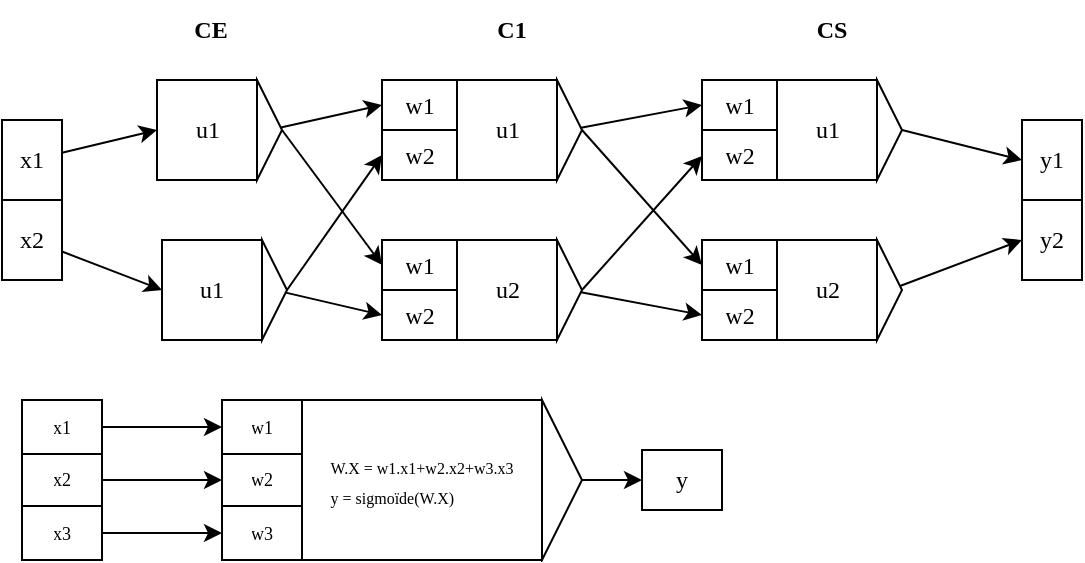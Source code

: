 <mxfile version="24.3.0" type="github">
  <diagram id="C5RBs43oDa-KdzZeNtuy" name="Page-1">
    <mxGraphModel dx="781" dy="423" grid="1" gridSize="10" guides="1" tooltips="1" connect="1" arrows="1" fold="1" page="1" pageScale="1" pageWidth="1169" pageHeight="827" math="0" shadow="0">
      <root>
        <mxCell id="WIyWlLk6GJQsqaUBKTNV-0" />
        <mxCell id="WIyWlLk6GJQsqaUBKTNV-1" parent="WIyWlLk6GJQsqaUBKTNV-0" />
        <mxCell id="LLCsSia3MjpJeiBKYf-Y-119" value="" style="shape=table;startSize=0;container=1;collapsible=0;childLayout=tableLayout;fontFamily=Verdana;fontSize=9;" vertex="1" parent="WIyWlLk6GJQsqaUBKTNV-1">
          <mxGeometry x="40" y="240" width="40" height="80" as="geometry" />
        </mxCell>
        <mxCell id="LLCsSia3MjpJeiBKYf-Y-120" value="" style="shape=tableRow;horizontal=0;startSize=0;swimlaneHead=0;swimlaneBody=0;strokeColor=inherit;top=0;left=0;bottom=0;right=0;collapsible=0;dropTarget=0;fillColor=none;points=[[0,0.5],[1,0.5]];portConstraint=eastwest;fontFamily=Verdana;fontSize=9;" vertex="1" parent="LLCsSia3MjpJeiBKYf-Y-119">
          <mxGeometry width="40" height="27" as="geometry" />
        </mxCell>
        <mxCell id="LLCsSia3MjpJeiBKYf-Y-121" value="x1" style="shape=partialRectangle;html=1;whiteSpace=wrap;connectable=0;strokeColor=inherit;overflow=hidden;fillColor=none;top=0;left=0;bottom=0;right=0;pointerEvents=1;fontFamily=Verdana;fontSize=9;" vertex="1" parent="LLCsSia3MjpJeiBKYf-Y-120">
          <mxGeometry width="40" height="27" as="geometry">
            <mxRectangle width="40" height="27" as="alternateBounds" />
          </mxGeometry>
        </mxCell>
        <mxCell id="LLCsSia3MjpJeiBKYf-Y-122" value="" style="shape=tableRow;horizontal=0;startSize=0;swimlaneHead=0;swimlaneBody=0;strokeColor=inherit;top=0;left=0;bottom=0;right=0;collapsible=0;dropTarget=0;fillColor=none;points=[[0,0.5],[1,0.5]];portConstraint=eastwest;fontFamily=Verdana;fontSize=9;" vertex="1" parent="LLCsSia3MjpJeiBKYf-Y-119">
          <mxGeometry y="27" width="40" height="26" as="geometry" />
        </mxCell>
        <mxCell id="LLCsSia3MjpJeiBKYf-Y-123" value="x2" style="shape=partialRectangle;html=1;whiteSpace=wrap;connectable=0;strokeColor=inherit;overflow=hidden;fillColor=none;top=0;left=0;bottom=0;right=0;pointerEvents=1;fontFamily=Verdana;fontSize=9;" vertex="1" parent="LLCsSia3MjpJeiBKYf-Y-122">
          <mxGeometry width="40" height="26" as="geometry">
            <mxRectangle width="40" height="26" as="alternateBounds" />
          </mxGeometry>
        </mxCell>
        <mxCell id="LLCsSia3MjpJeiBKYf-Y-124" value="" style="shape=tableRow;horizontal=0;startSize=0;swimlaneHead=0;swimlaneBody=0;strokeColor=inherit;top=0;left=0;bottom=0;right=0;collapsible=0;dropTarget=0;fillColor=none;points=[[0,0.5],[1,0.5]];portConstraint=eastwest;fontFamily=Verdana;fontSize=9;" vertex="1" parent="LLCsSia3MjpJeiBKYf-Y-119">
          <mxGeometry y="53" width="40" height="27" as="geometry" />
        </mxCell>
        <mxCell id="LLCsSia3MjpJeiBKYf-Y-125" value="x3" style="shape=partialRectangle;html=1;whiteSpace=wrap;connectable=0;strokeColor=inherit;overflow=hidden;fillColor=none;top=0;left=0;bottom=0;right=0;pointerEvents=1;fontFamily=Verdana;fontSize=9;" vertex="1" parent="LLCsSia3MjpJeiBKYf-Y-124">
          <mxGeometry width="40" height="27" as="geometry">
            <mxRectangle width="40" height="27" as="alternateBounds" />
          </mxGeometry>
        </mxCell>
        <mxCell id="LLCsSia3MjpJeiBKYf-Y-131" value="" style="shape=table;startSize=0;container=1;collapsible=0;childLayout=tableLayout;fontFamily=Verdana;fontSize=9;" vertex="1" parent="WIyWlLk6GJQsqaUBKTNV-1">
          <mxGeometry x="140" y="240" width="40" height="80" as="geometry" />
        </mxCell>
        <mxCell id="LLCsSia3MjpJeiBKYf-Y-132" value="" style="shape=tableRow;horizontal=0;startSize=0;swimlaneHead=0;swimlaneBody=0;strokeColor=inherit;top=0;left=0;bottom=0;right=0;collapsible=0;dropTarget=0;fillColor=none;points=[[0,0.5],[1,0.5]];portConstraint=eastwest;fontFamily=Verdana;fontSize=9;" vertex="1" parent="LLCsSia3MjpJeiBKYf-Y-131">
          <mxGeometry width="40" height="27" as="geometry" />
        </mxCell>
        <mxCell id="LLCsSia3MjpJeiBKYf-Y-133" value="w1" style="shape=partialRectangle;html=1;whiteSpace=wrap;connectable=0;strokeColor=inherit;overflow=hidden;fillColor=none;top=0;left=0;bottom=0;right=0;pointerEvents=1;fontFamily=Verdana;fontSize=9;" vertex="1" parent="LLCsSia3MjpJeiBKYf-Y-132">
          <mxGeometry width="40" height="27" as="geometry">
            <mxRectangle width="40" height="27" as="alternateBounds" />
          </mxGeometry>
        </mxCell>
        <mxCell id="LLCsSia3MjpJeiBKYf-Y-134" value="" style="shape=tableRow;horizontal=0;startSize=0;swimlaneHead=0;swimlaneBody=0;strokeColor=inherit;top=0;left=0;bottom=0;right=0;collapsible=0;dropTarget=0;fillColor=none;points=[[0,0.5],[1,0.5]];portConstraint=eastwest;fontFamily=Verdana;fontSize=9;" vertex="1" parent="LLCsSia3MjpJeiBKYf-Y-131">
          <mxGeometry y="27" width="40" height="26" as="geometry" />
        </mxCell>
        <mxCell id="LLCsSia3MjpJeiBKYf-Y-135" value="w2" style="shape=partialRectangle;html=1;whiteSpace=wrap;connectable=0;strokeColor=inherit;overflow=hidden;fillColor=none;top=0;left=0;bottom=0;right=0;pointerEvents=1;fontFamily=Verdana;fontSize=9;" vertex="1" parent="LLCsSia3MjpJeiBKYf-Y-134">
          <mxGeometry width="40" height="26" as="geometry">
            <mxRectangle width="40" height="26" as="alternateBounds" />
          </mxGeometry>
        </mxCell>
        <mxCell id="LLCsSia3MjpJeiBKYf-Y-136" value="" style="shape=tableRow;horizontal=0;startSize=0;swimlaneHead=0;swimlaneBody=0;strokeColor=inherit;top=0;left=0;bottom=0;right=0;collapsible=0;dropTarget=0;fillColor=none;points=[[0,0.5],[1,0.5]];portConstraint=eastwest;fontFamily=Verdana;fontSize=9;" vertex="1" parent="LLCsSia3MjpJeiBKYf-Y-131">
          <mxGeometry y="53" width="40" height="27" as="geometry" />
        </mxCell>
        <mxCell id="LLCsSia3MjpJeiBKYf-Y-137" value="w3" style="shape=partialRectangle;html=1;whiteSpace=wrap;connectable=0;strokeColor=inherit;overflow=hidden;fillColor=none;top=0;left=0;bottom=0;right=0;pointerEvents=1;fontFamily=Verdana;fontSize=9;" vertex="1" parent="LLCsSia3MjpJeiBKYf-Y-136">
          <mxGeometry width="40" height="27" as="geometry">
            <mxRectangle width="40" height="27" as="alternateBounds" />
          </mxGeometry>
        </mxCell>
        <mxCell id="LLCsSia3MjpJeiBKYf-Y-141" value="&lt;p style=&quot;text-align: left;&quot;&gt;&lt;font style=&quot;font-size: 8px;&quot;&gt;W.X = w1.x1+w2.x2+w3.x3&lt;br&gt;y = sigmoïde(W.X)&lt;/font&gt;&lt;/p&gt;" style="rounded=0;whiteSpace=wrap;html=1;fontFamily=Verdana;" vertex="1" parent="WIyWlLk6GJQsqaUBKTNV-1">
          <mxGeometry x="180" y="240" width="120" height="80" as="geometry" />
        </mxCell>
        <mxCell id="LLCsSia3MjpJeiBKYf-Y-157" style="edgeStyle=none;rounded=0;orthogonalLoop=1;jettySize=auto;html=1;entryX=0;entryY=0.5;entryDx=0;entryDy=0;fontFamily=Verdana;" edge="1" parent="WIyWlLk6GJQsqaUBKTNV-1" source="LLCsSia3MjpJeiBKYf-Y-142" target="LLCsSia3MjpJeiBKYf-Y-154">
          <mxGeometry relative="1" as="geometry" />
        </mxCell>
        <mxCell id="LLCsSia3MjpJeiBKYf-Y-142" value="" style="triangle;whiteSpace=wrap;html=1;fontFamily=Verdana;" vertex="1" parent="WIyWlLk6GJQsqaUBKTNV-1">
          <mxGeometry x="300" y="240" width="20" height="80" as="geometry" />
        </mxCell>
        <mxCell id="LLCsSia3MjpJeiBKYf-Y-143" style="edgeStyle=none;rounded=0;orthogonalLoop=1;jettySize=auto;html=1;entryX=0;entryY=0.5;entryDx=0;entryDy=0;fontFamily=Verdana;" edge="1" parent="WIyWlLk6GJQsqaUBKTNV-1" source="LLCsSia3MjpJeiBKYf-Y-120" target="LLCsSia3MjpJeiBKYf-Y-132">
          <mxGeometry relative="1" as="geometry" />
        </mxCell>
        <mxCell id="LLCsSia3MjpJeiBKYf-Y-144" style="edgeStyle=none;rounded=0;orthogonalLoop=1;jettySize=auto;html=1;entryX=0;entryY=0.5;entryDx=0;entryDy=0;fontFamily=Verdana;" edge="1" parent="WIyWlLk6GJQsqaUBKTNV-1" source="LLCsSia3MjpJeiBKYf-Y-122" target="LLCsSia3MjpJeiBKYf-Y-134">
          <mxGeometry relative="1" as="geometry" />
        </mxCell>
        <mxCell id="LLCsSia3MjpJeiBKYf-Y-145" style="edgeStyle=none;rounded=0;orthogonalLoop=1;jettySize=auto;html=1;entryX=0;entryY=0.5;entryDx=0;entryDy=0;fontFamily=Verdana;" edge="1" parent="WIyWlLk6GJQsqaUBKTNV-1" source="LLCsSia3MjpJeiBKYf-Y-124" target="LLCsSia3MjpJeiBKYf-Y-136">
          <mxGeometry relative="1" as="geometry" />
        </mxCell>
        <mxCell id="LLCsSia3MjpJeiBKYf-Y-153" value="" style="shape=table;startSize=0;container=1;collapsible=0;childLayout=tableLayout;fontFamily=Verdana;" vertex="1" parent="WIyWlLk6GJQsqaUBKTNV-1">
          <mxGeometry x="350" y="265" width="40" height="30" as="geometry" />
        </mxCell>
        <mxCell id="LLCsSia3MjpJeiBKYf-Y-154" value="" style="shape=tableRow;horizontal=0;startSize=0;swimlaneHead=0;swimlaneBody=0;strokeColor=inherit;top=0;left=0;bottom=0;right=0;collapsible=0;dropTarget=0;fillColor=none;points=[[0,0.5],[1,0.5]];portConstraint=eastwest;fontFamily=Verdana;" vertex="1" parent="LLCsSia3MjpJeiBKYf-Y-153">
          <mxGeometry width="40" height="30" as="geometry" />
        </mxCell>
        <mxCell id="LLCsSia3MjpJeiBKYf-Y-155" value="y" style="shape=partialRectangle;html=1;whiteSpace=wrap;connectable=0;strokeColor=inherit;overflow=hidden;fillColor=none;top=0;left=0;bottom=0;right=0;pointerEvents=1;fontFamily=Verdana;" vertex="1" parent="LLCsSia3MjpJeiBKYf-Y-154">
          <mxGeometry width="40" height="30" as="geometry">
            <mxRectangle width="40" height="30" as="alternateBounds" />
          </mxGeometry>
        </mxCell>
        <mxCell id="LLCsSia3MjpJeiBKYf-Y-158" value="" style="group;fontFamily=Verdana;" vertex="1" connectable="0" parent="WIyWlLk6GJQsqaUBKTNV-1">
          <mxGeometry x="220" y="80" width="100" height="50" as="geometry" />
        </mxCell>
        <mxCell id="LLCsSia3MjpJeiBKYf-Y-146" value="" style="shape=table;startSize=0;container=1;collapsible=0;childLayout=tableLayout;fontFamily=Verdana;" vertex="1" parent="LLCsSia3MjpJeiBKYf-Y-158">
          <mxGeometry width="37.5" height="50" as="geometry" />
        </mxCell>
        <mxCell id="LLCsSia3MjpJeiBKYf-Y-147" value="" style="shape=tableRow;horizontal=0;startSize=0;swimlaneHead=0;swimlaneBody=0;strokeColor=inherit;top=0;left=0;bottom=0;right=0;collapsible=0;dropTarget=0;fillColor=none;points=[[0,0.5],[1,0.5]];portConstraint=eastwest;fontFamily=Verdana;" vertex="1" parent="LLCsSia3MjpJeiBKYf-Y-146">
          <mxGeometry width="37.5" height="25" as="geometry" />
        </mxCell>
        <mxCell id="LLCsSia3MjpJeiBKYf-Y-148" value="w1" style="shape=partialRectangle;html=1;whiteSpace=wrap;connectable=0;strokeColor=inherit;overflow=hidden;fillColor=none;top=0;left=0;bottom=0;right=0;pointerEvents=1;fontFamily=Verdana;" vertex="1" parent="LLCsSia3MjpJeiBKYf-Y-147">
          <mxGeometry width="38" height="25" as="geometry">
            <mxRectangle width="38" height="25" as="alternateBounds" />
          </mxGeometry>
        </mxCell>
        <mxCell id="LLCsSia3MjpJeiBKYf-Y-149" value="" style="shape=tableRow;horizontal=0;startSize=0;swimlaneHead=0;swimlaneBody=0;strokeColor=inherit;top=0;left=0;bottom=0;right=0;collapsible=0;dropTarget=0;fillColor=none;points=[[0,0.5],[1,0.5]];portConstraint=eastwest;fontFamily=Verdana;" vertex="1" parent="LLCsSia3MjpJeiBKYf-Y-146">
          <mxGeometry y="25" width="37.5" height="25" as="geometry" />
        </mxCell>
        <mxCell id="LLCsSia3MjpJeiBKYf-Y-150" value="w2" style="shape=partialRectangle;html=1;whiteSpace=wrap;connectable=0;strokeColor=inherit;overflow=hidden;fillColor=none;top=0;left=0;bottom=0;right=0;pointerEvents=1;fontFamily=Verdana;" vertex="1" parent="LLCsSia3MjpJeiBKYf-Y-149">
          <mxGeometry width="38" height="25" as="geometry">
            <mxRectangle width="38" height="25" as="alternateBounds" />
          </mxGeometry>
        </mxCell>
        <mxCell id="LLCsSia3MjpJeiBKYf-Y-151" value="u1" style="whiteSpace=wrap;html=1;aspect=fixed;fontFamily=Verdana;" vertex="1" parent="LLCsSia3MjpJeiBKYf-Y-158">
          <mxGeometry x="37.5" width="50" height="50" as="geometry" />
        </mxCell>
        <mxCell id="LLCsSia3MjpJeiBKYf-Y-152" value="" style="triangle;whiteSpace=wrap;html=1;fontFamily=Verdana;" vertex="1" parent="LLCsSia3MjpJeiBKYf-Y-158">
          <mxGeometry x="87.5" width="12.5" height="50" as="geometry" />
        </mxCell>
        <mxCell id="LLCsSia3MjpJeiBKYf-Y-159" value="" style="group;fontFamily=Verdana;" vertex="1" connectable="0" parent="WIyWlLk6GJQsqaUBKTNV-1">
          <mxGeometry x="220" y="160" width="100" height="50" as="geometry" />
        </mxCell>
        <mxCell id="LLCsSia3MjpJeiBKYf-Y-160" value="" style="shape=table;startSize=0;container=1;collapsible=0;childLayout=tableLayout;fontFamily=Verdana;" vertex="1" parent="LLCsSia3MjpJeiBKYf-Y-159">
          <mxGeometry width="37.5" height="50" as="geometry" />
        </mxCell>
        <mxCell id="LLCsSia3MjpJeiBKYf-Y-161" value="" style="shape=tableRow;horizontal=0;startSize=0;swimlaneHead=0;swimlaneBody=0;strokeColor=inherit;top=0;left=0;bottom=0;right=0;collapsible=0;dropTarget=0;fillColor=none;points=[[0,0.5],[1,0.5]];portConstraint=eastwest;fontFamily=Verdana;" vertex="1" parent="LLCsSia3MjpJeiBKYf-Y-160">
          <mxGeometry width="37.5" height="25" as="geometry" />
        </mxCell>
        <mxCell id="LLCsSia3MjpJeiBKYf-Y-162" value="w1" style="shape=partialRectangle;html=1;whiteSpace=wrap;connectable=0;strokeColor=inherit;overflow=hidden;fillColor=none;top=0;left=0;bottom=0;right=0;pointerEvents=1;fontFamily=Verdana;" vertex="1" parent="LLCsSia3MjpJeiBKYf-Y-161">
          <mxGeometry width="38" height="25" as="geometry">
            <mxRectangle width="38" height="25" as="alternateBounds" />
          </mxGeometry>
        </mxCell>
        <mxCell id="LLCsSia3MjpJeiBKYf-Y-163" value="" style="shape=tableRow;horizontal=0;startSize=0;swimlaneHead=0;swimlaneBody=0;strokeColor=inherit;top=0;left=0;bottom=0;right=0;collapsible=0;dropTarget=0;fillColor=none;points=[[0,0.5],[1,0.5]];portConstraint=eastwest;fontFamily=Verdana;" vertex="1" parent="LLCsSia3MjpJeiBKYf-Y-160">
          <mxGeometry y="25" width="37.5" height="25" as="geometry" />
        </mxCell>
        <mxCell id="LLCsSia3MjpJeiBKYf-Y-164" value="w2" style="shape=partialRectangle;html=1;whiteSpace=wrap;connectable=0;strokeColor=inherit;overflow=hidden;fillColor=none;top=0;left=0;bottom=0;right=0;pointerEvents=1;fontFamily=Verdana;" vertex="1" parent="LLCsSia3MjpJeiBKYf-Y-163">
          <mxGeometry width="38" height="25" as="geometry">
            <mxRectangle width="38" height="25" as="alternateBounds" />
          </mxGeometry>
        </mxCell>
        <mxCell id="LLCsSia3MjpJeiBKYf-Y-165" value="u2" style="whiteSpace=wrap;html=1;aspect=fixed;fontFamily=Verdana;" vertex="1" parent="LLCsSia3MjpJeiBKYf-Y-159">
          <mxGeometry x="37.5" width="50" height="50" as="geometry" />
        </mxCell>
        <mxCell id="LLCsSia3MjpJeiBKYf-Y-166" value="" style="triangle;whiteSpace=wrap;html=1;fontFamily=Verdana;" vertex="1" parent="LLCsSia3MjpJeiBKYf-Y-159">
          <mxGeometry x="87.5" width="12.5" height="50" as="geometry" />
        </mxCell>
        <mxCell id="LLCsSia3MjpJeiBKYf-Y-167" value="" style="group;fontFamily=Verdana;" vertex="1" connectable="0" parent="WIyWlLk6GJQsqaUBKTNV-1">
          <mxGeometry x="380" y="80" width="100" height="50" as="geometry" />
        </mxCell>
        <mxCell id="LLCsSia3MjpJeiBKYf-Y-168" value="" style="shape=table;startSize=0;container=1;collapsible=0;childLayout=tableLayout;fontFamily=Verdana;" vertex="1" parent="LLCsSia3MjpJeiBKYf-Y-167">
          <mxGeometry width="37.5" height="50" as="geometry" />
        </mxCell>
        <mxCell id="LLCsSia3MjpJeiBKYf-Y-169" value="" style="shape=tableRow;horizontal=0;startSize=0;swimlaneHead=0;swimlaneBody=0;strokeColor=inherit;top=0;left=0;bottom=0;right=0;collapsible=0;dropTarget=0;fillColor=none;points=[[0,0.5],[1,0.5]];portConstraint=eastwest;fontFamily=Verdana;" vertex="1" parent="LLCsSia3MjpJeiBKYf-Y-168">
          <mxGeometry width="37.5" height="25" as="geometry" />
        </mxCell>
        <mxCell id="LLCsSia3MjpJeiBKYf-Y-170" value="w1" style="shape=partialRectangle;html=1;whiteSpace=wrap;connectable=0;strokeColor=inherit;overflow=hidden;fillColor=none;top=0;left=0;bottom=0;right=0;pointerEvents=1;fontFamily=Verdana;" vertex="1" parent="LLCsSia3MjpJeiBKYf-Y-169">
          <mxGeometry width="38" height="25" as="geometry">
            <mxRectangle width="38" height="25" as="alternateBounds" />
          </mxGeometry>
        </mxCell>
        <mxCell id="LLCsSia3MjpJeiBKYf-Y-171" value="" style="shape=tableRow;horizontal=0;startSize=0;swimlaneHead=0;swimlaneBody=0;strokeColor=inherit;top=0;left=0;bottom=0;right=0;collapsible=0;dropTarget=0;fillColor=none;points=[[0,0.5],[1,0.5]];portConstraint=eastwest;fontFamily=Verdana;" vertex="1" parent="LLCsSia3MjpJeiBKYf-Y-168">
          <mxGeometry y="25" width="37.5" height="25" as="geometry" />
        </mxCell>
        <mxCell id="LLCsSia3MjpJeiBKYf-Y-172" value="w2" style="shape=partialRectangle;html=1;whiteSpace=wrap;connectable=0;strokeColor=inherit;overflow=hidden;fillColor=none;top=0;left=0;bottom=0;right=0;pointerEvents=1;fontFamily=Verdana;" vertex="1" parent="LLCsSia3MjpJeiBKYf-Y-171">
          <mxGeometry width="38" height="25" as="geometry">
            <mxRectangle width="38" height="25" as="alternateBounds" />
          </mxGeometry>
        </mxCell>
        <mxCell id="LLCsSia3MjpJeiBKYf-Y-173" value="u1" style="whiteSpace=wrap;html=1;aspect=fixed;fontFamily=Verdana;" vertex="1" parent="LLCsSia3MjpJeiBKYf-Y-167">
          <mxGeometry x="37.5" width="50" height="50" as="geometry" />
        </mxCell>
        <mxCell id="LLCsSia3MjpJeiBKYf-Y-174" value="" style="triangle;whiteSpace=wrap;html=1;fontFamily=Verdana;" vertex="1" parent="LLCsSia3MjpJeiBKYf-Y-167">
          <mxGeometry x="87.5" width="12.5" height="50" as="geometry" />
        </mxCell>
        <mxCell id="LLCsSia3MjpJeiBKYf-Y-175" value="" style="group;fontFamily=Verdana;" vertex="1" connectable="0" parent="WIyWlLk6GJQsqaUBKTNV-1">
          <mxGeometry x="380" y="160" width="100" height="50" as="geometry" />
        </mxCell>
        <mxCell id="LLCsSia3MjpJeiBKYf-Y-176" value="" style="shape=table;startSize=0;container=1;collapsible=0;childLayout=tableLayout;fontFamily=Verdana;" vertex="1" parent="LLCsSia3MjpJeiBKYf-Y-175">
          <mxGeometry width="37.5" height="50" as="geometry" />
        </mxCell>
        <mxCell id="LLCsSia3MjpJeiBKYf-Y-177" value="" style="shape=tableRow;horizontal=0;startSize=0;swimlaneHead=0;swimlaneBody=0;strokeColor=inherit;top=0;left=0;bottom=0;right=0;collapsible=0;dropTarget=0;fillColor=none;points=[[0,0.5],[1,0.5]];portConstraint=eastwest;fontFamily=Verdana;" vertex="1" parent="LLCsSia3MjpJeiBKYf-Y-176">
          <mxGeometry width="37.5" height="25" as="geometry" />
        </mxCell>
        <mxCell id="LLCsSia3MjpJeiBKYf-Y-178" value="w1" style="shape=partialRectangle;html=1;whiteSpace=wrap;connectable=0;strokeColor=inherit;overflow=hidden;fillColor=none;top=0;left=0;bottom=0;right=0;pointerEvents=1;fontFamily=Verdana;" vertex="1" parent="LLCsSia3MjpJeiBKYf-Y-177">
          <mxGeometry width="38" height="25" as="geometry">
            <mxRectangle width="38" height="25" as="alternateBounds" />
          </mxGeometry>
        </mxCell>
        <mxCell id="LLCsSia3MjpJeiBKYf-Y-179" value="" style="shape=tableRow;horizontal=0;startSize=0;swimlaneHead=0;swimlaneBody=0;strokeColor=inherit;top=0;left=0;bottom=0;right=0;collapsible=0;dropTarget=0;fillColor=none;points=[[0,0.5],[1,0.5]];portConstraint=eastwest;fontFamily=Verdana;" vertex="1" parent="LLCsSia3MjpJeiBKYf-Y-176">
          <mxGeometry y="25" width="37.5" height="25" as="geometry" />
        </mxCell>
        <mxCell id="LLCsSia3MjpJeiBKYf-Y-180" value="w2" style="shape=partialRectangle;html=1;whiteSpace=wrap;connectable=0;strokeColor=inherit;overflow=hidden;fillColor=none;top=0;left=0;bottom=0;right=0;pointerEvents=1;fontFamily=Verdana;" vertex="1" parent="LLCsSia3MjpJeiBKYf-Y-179">
          <mxGeometry width="38" height="25" as="geometry">
            <mxRectangle width="38" height="25" as="alternateBounds" />
          </mxGeometry>
        </mxCell>
        <mxCell id="LLCsSia3MjpJeiBKYf-Y-181" value="u2" style="whiteSpace=wrap;html=1;aspect=fixed;fontFamily=Verdana;" vertex="1" parent="LLCsSia3MjpJeiBKYf-Y-175">
          <mxGeometry x="37.5" width="50" height="50" as="geometry" />
        </mxCell>
        <mxCell id="LLCsSia3MjpJeiBKYf-Y-182" value="" style="triangle;whiteSpace=wrap;html=1;fontFamily=Verdana;" vertex="1" parent="LLCsSia3MjpJeiBKYf-Y-175">
          <mxGeometry x="87.5" width="12.5" height="50" as="geometry" />
        </mxCell>
        <mxCell id="LLCsSia3MjpJeiBKYf-Y-183" style="edgeStyle=none;rounded=0;orthogonalLoop=1;jettySize=auto;html=1;entryX=0;entryY=0.5;entryDx=0;entryDy=0;fontFamily=Verdana;" edge="1" parent="WIyWlLk6GJQsqaUBKTNV-1" source="LLCsSia3MjpJeiBKYf-Y-152" target="LLCsSia3MjpJeiBKYf-Y-169">
          <mxGeometry relative="1" as="geometry" />
        </mxCell>
        <mxCell id="LLCsSia3MjpJeiBKYf-Y-184" style="edgeStyle=none;rounded=0;orthogonalLoop=1;jettySize=auto;html=1;exitX=1;exitY=0.5;exitDx=0;exitDy=0;fontFamily=Verdana;" edge="1" parent="WIyWlLk6GJQsqaUBKTNV-1" source="LLCsSia3MjpJeiBKYf-Y-166">
          <mxGeometry relative="1" as="geometry">
            <mxPoint x="380" y="118" as="targetPoint" />
          </mxGeometry>
        </mxCell>
        <mxCell id="LLCsSia3MjpJeiBKYf-Y-186" style="edgeStyle=none;rounded=0;orthogonalLoop=1;jettySize=auto;html=1;entryX=0;entryY=0.5;entryDx=0;entryDy=0;fontFamily=Verdana;" edge="1" parent="WIyWlLk6GJQsqaUBKTNV-1" target="LLCsSia3MjpJeiBKYf-Y-177">
          <mxGeometry relative="1" as="geometry">
            <mxPoint x="320" y="105" as="sourcePoint" />
          </mxGeometry>
        </mxCell>
        <mxCell id="LLCsSia3MjpJeiBKYf-Y-187" style="edgeStyle=none;rounded=0;orthogonalLoop=1;jettySize=auto;html=1;entryX=0;entryY=0.5;entryDx=0;entryDy=0;fontFamily=Verdana;" edge="1" parent="WIyWlLk6GJQsqaUBKTNV-1" source="LLCsSia3MjpJeiBKYf-Y-166" target="LLCsSia3MjpJeiBKYf-Y-179">
          <mxGeometry relative="1" as="geometry" />
        </mxCell>
        <mxCell id="LLCsSia3MjpJeiBKYf-Y-188" value="" style="shape=table;startSize=0;container=1;collapsible=0;childLayout=tableLayout;fontFamily=Verdana;" vertex="1" parent="WIyWlLk6GJQsqaUBKTNV-1">
          <mxGeometry x="540" y="100" width="30" height="80" as="geometry" />
        </mxCell>
        <mxCell id="LLCsSia3MjpJeiBKYf-Y-189" value="" style="shape=tableRow;horizontal=0;startSize=0;swimlaneHead=0;swimlaneBody=0;strokeColor=inherit;top=0;left=0;bottom=0;right=0;collapsible=0;dropTarget=0;fillColor=none;points=[[0,0.5],[1,0.5]];portConstraint=eastwest;fontFamily=Verdana;" vertex="1" parent="LLCsSia3MjpJeiBKYf-Y-188">
          <mxGeometry width="30" height="40" as="geometry" />
        </mxCell>
        <mxCell id="LLCsSia3MjpJeiBKYf-Y-190" value="y1" style="shape=partialRectangle;html=1;whiteSpace=wrap;connectable=0;strokeColor=inherit;overflow=hidden;fillColor=none;top=0;left=0;bottom=0;right=0;pointerEvents=1;fontFamily=Verdana;" vertex="1" parent="LLCsSia3MjpJeiBKYf-Y-189">
          <mxGeometry width="30" height="40" as="geometry">
            <mxRectangle width="30" height="40" as="alternateBounds" />
          </mxGeometry>
        </mxCell>
        <mxCell id="LLCsSia3MjpJeiBKYf-Y-191" value="" style="shape=tableRow;horizontal=0;startSize=0;swimlaneHead=0;swimlaneBody=0;strokeColor=inherit;top=0;left=0;bottom=0;right=0;collapsible=0;dropTarget=0;fillColor=none;points=[[0,0.5],[1,0.5]];portConstraint=eastwest;fontFamily=Verdana;" vertex="1" parent="LLCsSia3MjpJeiBKYf-Y-188">
          <mxGeometry y="40" width="30" height="40" as="geometry" />
        </mxCell>
        <mxCell id="LLCsSia3MjpJeiBKYf-Y-192" value="y2" style="shape=partialRectangle;html=1;whiteSpace=wrap;connectable=0;strokeColor=inherit;overflow=hidden;fillColor=none;top=0;left=0;bottom=0;right=0;pointerEvents=1;fontFamily=Verdana;" vertex="1" parent="LLCsSia3MjpJeiBKYf-Y-191">
          <mxGeometry width="30" height="40" as="geometry">
            <mxRectangle width="30" height="40" as="alternateBounds" />
          </mxGeometry>
        </mxCell>
        <mxCell id="LLCsSia3MjpJeiBKYf-Y-193" style="edgeStyle=none;rounded=0;orthogonalLoop=1;jettySize=auto;html=1;entryX=0;entryY=0.5;entryDx=0;entryDy=0;exitX=1;exitY=0.5;exitDx=0;exitDy=0;fontFamily=Verdana;" edge="1" parent="WIyWlLk6GJQsqaUBKTNV-1" source="LLCsSia3MjpJeiBKYf-Y-174" target="LLCsSia3MjpJeiBKYf-Y-189">
          <mxGeometry relative="1" as="geometry" />
        </mxCell>
        <mxCell id="LLCsSia3MjpJeiBKYf-Y-194" style="edgeStyle=none;rounded=0;orthogonalLoop=1;jettySize=auto;html=1;entryX=0;entryY=0.5;entryDx=0;entryDy=0;fontFamily=Verdana;" edge="1" parent="WIyWlLk6GJQsqaUBKTNV-1" source="LLCsSia3MjpJeiBKYf-Y-182" target="LLCsSia3MjpJeiBKYf-Y-191">
          <mxGeometry relative="1" as="geometry" />
        </mxCell>
        <mxCell id="LLCsSia3MjpJeiBKYf-Y-203" style="edgeStyle=none;rounded=0;orthogonalLoop=1;jettySize=auto;html=1;entryX=0;entryY=0.5;entryDx=0;entryDy=0;fontFamily=Verdana;" edge="1" parent="WIyWlLk6GJQsqaUBKTNV-1" source="LLCsSia3MjpJeiBKYf-Y-202" target="LLCsSia3MjpJeiBKYf-Y-147">
          <mxGeometry relative="1" as="geometry" />
        </mxCell>
        <mxCell id="LLCsSia3MjpJeiBKYf-Y-204" value="" style="group;fontFamily=Verdana;" vertex="1" connectable="0" parent="WIyWlLk6GJQsqaUBKTNV-1">
          <mxGeometry x="107.5" y="80" width="62.5" height="50" as="geometry" />
        </mxCell>
        <mxCell id="LLCsSia3MjpJeiBKYf-Y-201" value="u1" style="whiteSpace=wrap;html=1;aspect=fixed;fontFamily=Verdana;" vertex="1" parent="LLCsSia3MjpJeiBKYf-Y-204">
          <mxGeometry width="50" height="50" as="geometry" />
        </mxCell>
        <mxCell id="LLCsSia3MjpJeiBKYf-Y-202" value="" style="triangle;whiteSpace=wrap;html=1;fontFamily=Verdana;" vertex="1" parent="LLCsSia3MjpJeiBKYf-Y-204">
          <mxGeometry x="50" width="12.5" height="50" as="geometry" />
        </mxCell>
        <mxCell id="LLCsSia3MjpJeiBKYf-Y-205" style="edgeStyle=none;rounded=0;orthogonalLoop=1;jettySize=auto;html=1;entryX=0;entryY=0.5;entryDx=0;entryDy=0;exitX=1;exitY=0.5;exitDx=0;exitDy=0;fontFamily=Verdana;" edge="1" parent="WIyWlLk6GJQsqaUBKTNV-1" source="LLCsSia3MjpJeiBKYf-Y-202" target="LLCsSia3MjpJeiBKYf-Y-161">
          <mxGeometry relative="1" as="geometry" />
        </mxCell>
        <mxCell id="LLCsSia3MjpJeiBKYf-Y-206" value="" style="group;fontFamily=Verdana;" vertex="1" connectable="0" parent="WIyWlLk6GJQsqaUBKTNV-1">
          <mxGeometry x="110" y="160" width="62.5" height="50" as="geometry" />
        </mxCell>
        <mxCell id="LLCsSia3MjpJeiBKYf-Y-207" value="u1" style="whiteSpace=wrap;html=1;aspect=fixed;fontFamily=Verdana;" vertex="1" parent="LLCsSia3MjpJeiBKYf-Y-206">
          <mxGeometry width="50" height="50" as="geometry" />
        </mxCell>
        <mxCell id="LLCsSia3MjpJeiBKYf-Y-208" value="" style="triangle;whiteSpace=wrap;html=1;fontFamily=Verdana;" vertex="1" parent="LLCsSia3MjpJeiBKYf-Y-206">
          <mxGeometry x="50" width="12.5" height="50" as="geometry" />
        </mxCell>
        <mxCell id="LLCsSia3MjpJeiBKYf-Y-209" style="edgeStyle=none;rounded=0;orthogonalLoop=1;jettySize=auto;html=1;entryX=0;entryY=0.5;entryDx=0;entryDy=0;exitX=1;exitY=0.5;exitDx=0;exitDy=0;fontFamily=Verdana;" edge="1" parent="WIyWlLk6GJQsqaUBKTNV-1" source="LLCsSia3MjpJeiBKYf-Y-208" target="LLCsSia3MjpJeiBKYf-Y-149">
          <mxGeometry relative="1" as="geometry" />
        </mxCell>
        <mxCell id="LLCsSia3MjpJeiBKYf-Y-210" style="edgeStyle=none;rounded=0;orthogonalLoop=1;jettySize=auto;html=1;entryX=0;entryY=0.5;entryDx=0;entryDy=0;fontFamily=Verdana;" edge="1" parent="WIyWlLk6GJQsqaUBKTNV-1" source="LLCsSia3MjpJeiBKYf-Y-208" target="LLCsSia3MjpJeiBKYf-Y-163">
          <mxGeometry relative="1" as="geometry" />
        </mxCell>
        <mxCell id="LLCsSia3MjpJeiBKYf-Y-211" value="" style="shape=table;startSize=0;container=1;collapsible=0;childLayout=tableLayout;fontFamily=Verdana;" vertex="1" parent="WIyWlLk6GJQsqaUBKTNV-1">
          <mxGeometry x="30" y="100" width="30" height="80" as="geometry" />
        </mxCell>
        <mxCell id="LLCsSia3MjpJeiBKYf-Y-212" value="" style="shape=tableRow;horizontal=0;startSize=0;swimlaneHead=0;swimlaneBody=0;strokeColor=inherit;top=0;left=0;bottom=0;right=0;collapsible=0;dropTarget=0;fillColor=none;points=[[0,0.5],[1,0.5]];portConstraint=eastwest;fontFamily=Verdana;" vertex="1" parent="LLCsSia3MjpJeiBKYf-Y-211">
          <mxGeometry width="30" height="40" as="geometry" />
        </mxCell>
        <mxCell id="LLCsSia3MjpJeiBKYf-Y-213" value="x1" style="shape=partialRectangle;html=1;whiteSpace=wrap;connectable=0;strokeColor=inherit;overflow=hidden;fillColor=none;top=0;left=0;bottom=0;right=0;pointerEvents=1;fontFamily=Verdana;" vertex="1" parent="LLCsSia3MjpJeiBKYf-Y-212">
          <mxGeometry width="30" height="40" as="geometry">
            <mxRectangle width="30" height="40" as="alternateBounds" />
          </mxGeometry>
        </mxCell>
        <mxCell id="LLCsSia3MjpJeiBKYf-Y-214" value="" style="shape=tableRow;horizontal=0;startSize=0;swimlaneHead=0;swimlaneBody=0;strokeColor=inherit;top=0;left=0;bottom=0;right=0;collapsible=0;dropTarget=0;fillColor=none;points=[[0,0.5],[1,0.5]];portConstraint=eastwest;fontFamily=Verdana;" vertex="1" parent="LLCsSia3MjpJeiBKYf-Y-211">
          <mxGeometry y="40" width="30" height="40" as="geometry" />
        </mxCell>
        <mxCell id="LLCsSia3MjpJeiBKYf-Y-215" value="x2" style="shape=partialRectangle;html=1;whiteSpace=wrap;connectable=0;strokeColor=inherit;overflow=hidden;fillColor=none;top=0;left=0;bottom=0;right=0;pointerEvents=1;fontFamily=Verdana;" vertex="1" parent="LLCsSia3MjpJeiBKYf-Y-214">
          <mxGeometry width="30" height="40" as="geometry">
            <mxRectangle width="30" height="40" as="alternateBounds" />
          </mxGeometry>
        </mxCell>
        <mxCell id="LLCsSia3MjpJeiBKYf-Y-216" style="edgeStyle=none;rounded=0;orthogonalLoop=1;jettySize=auto;html=1;entryX=0;entryY=0.5;entryDx=0;entryDy=0;fontFamily=Verdana;" edge="1" parent="WIyWlLk6GJQsqaUBKTNV-1" source="LLCsSia3MjpJeiBKYf-Y-212" target="LLCsSia3MjpJeiBKYf-Y-201">
          <mxGeometry relative="1" as="geometry" />
        </mxCell>
        <mxCell id="LLCsSia3MjpJeiBKYf-Y-217" style="edgeStyle=none;rounded=0;orthogonalLoop=1;jettySize=auto;html=1;entryX=0;entryY=0.5;entryDx=0;entryDy=0;fontFamily=Verdana;" edge="1" parent="WIyWlLk6GJQsqaUBKTNV-1" source="LLCsSia3MjpJeiBKYf-Y-214" target="LLCsSia3MjpJeiBKYf-Y-207">
          <mxGeometry relative="1" as="geometry" />
        </mxCell>
        <mxCell id="LLCsSia3MjpJeiBKYf-Y-218" value="CE" style="text;html=1;align=center;verticalAlign=middle;whiteSpace=wrap;rounded=0;fontFamily=Verdana;fontStyle=1" vertex="1" parent="WIyWlLk6GJQsqaUBKTNV-1">
          <mxGeometry x="107.5" y="40" width="52.5" height="30" as="geometry" />
        </mxCell>
        <mxCell id="LLCsSia3MjpJeiBKYf-Y-219" value="C1" style="text;html=1;align=center;verticalAlign=middle;whiteSpace=wrap;rounded=0;fontFamily=Verdana;fontStyle=1" vertex="1" parent="WIyWlLk6GJQsqaUBKTNV-1">
          <mxGeometry x="260" y="40" width="50" height="30" as="geometry" />
        </mxCell>
        <mxCell id="LLCsSia3MjpJeiBKYf-Y-220" value="CS" style="text;html=1;align=center;verticalAlign=middle;whiteSpace=wrap;rounded=0;fontFamily=Verdana;fontStyle=1" vertex="1" parent="WIyWlLk6GJQsqaUBKTNV-1">
          <mxGeometry x="420" y="40" width="50" height="30" as="geometry" />
        </mxCell>
      </root>
    </mxGraphModel>
  </diagram>
</mxfile>
